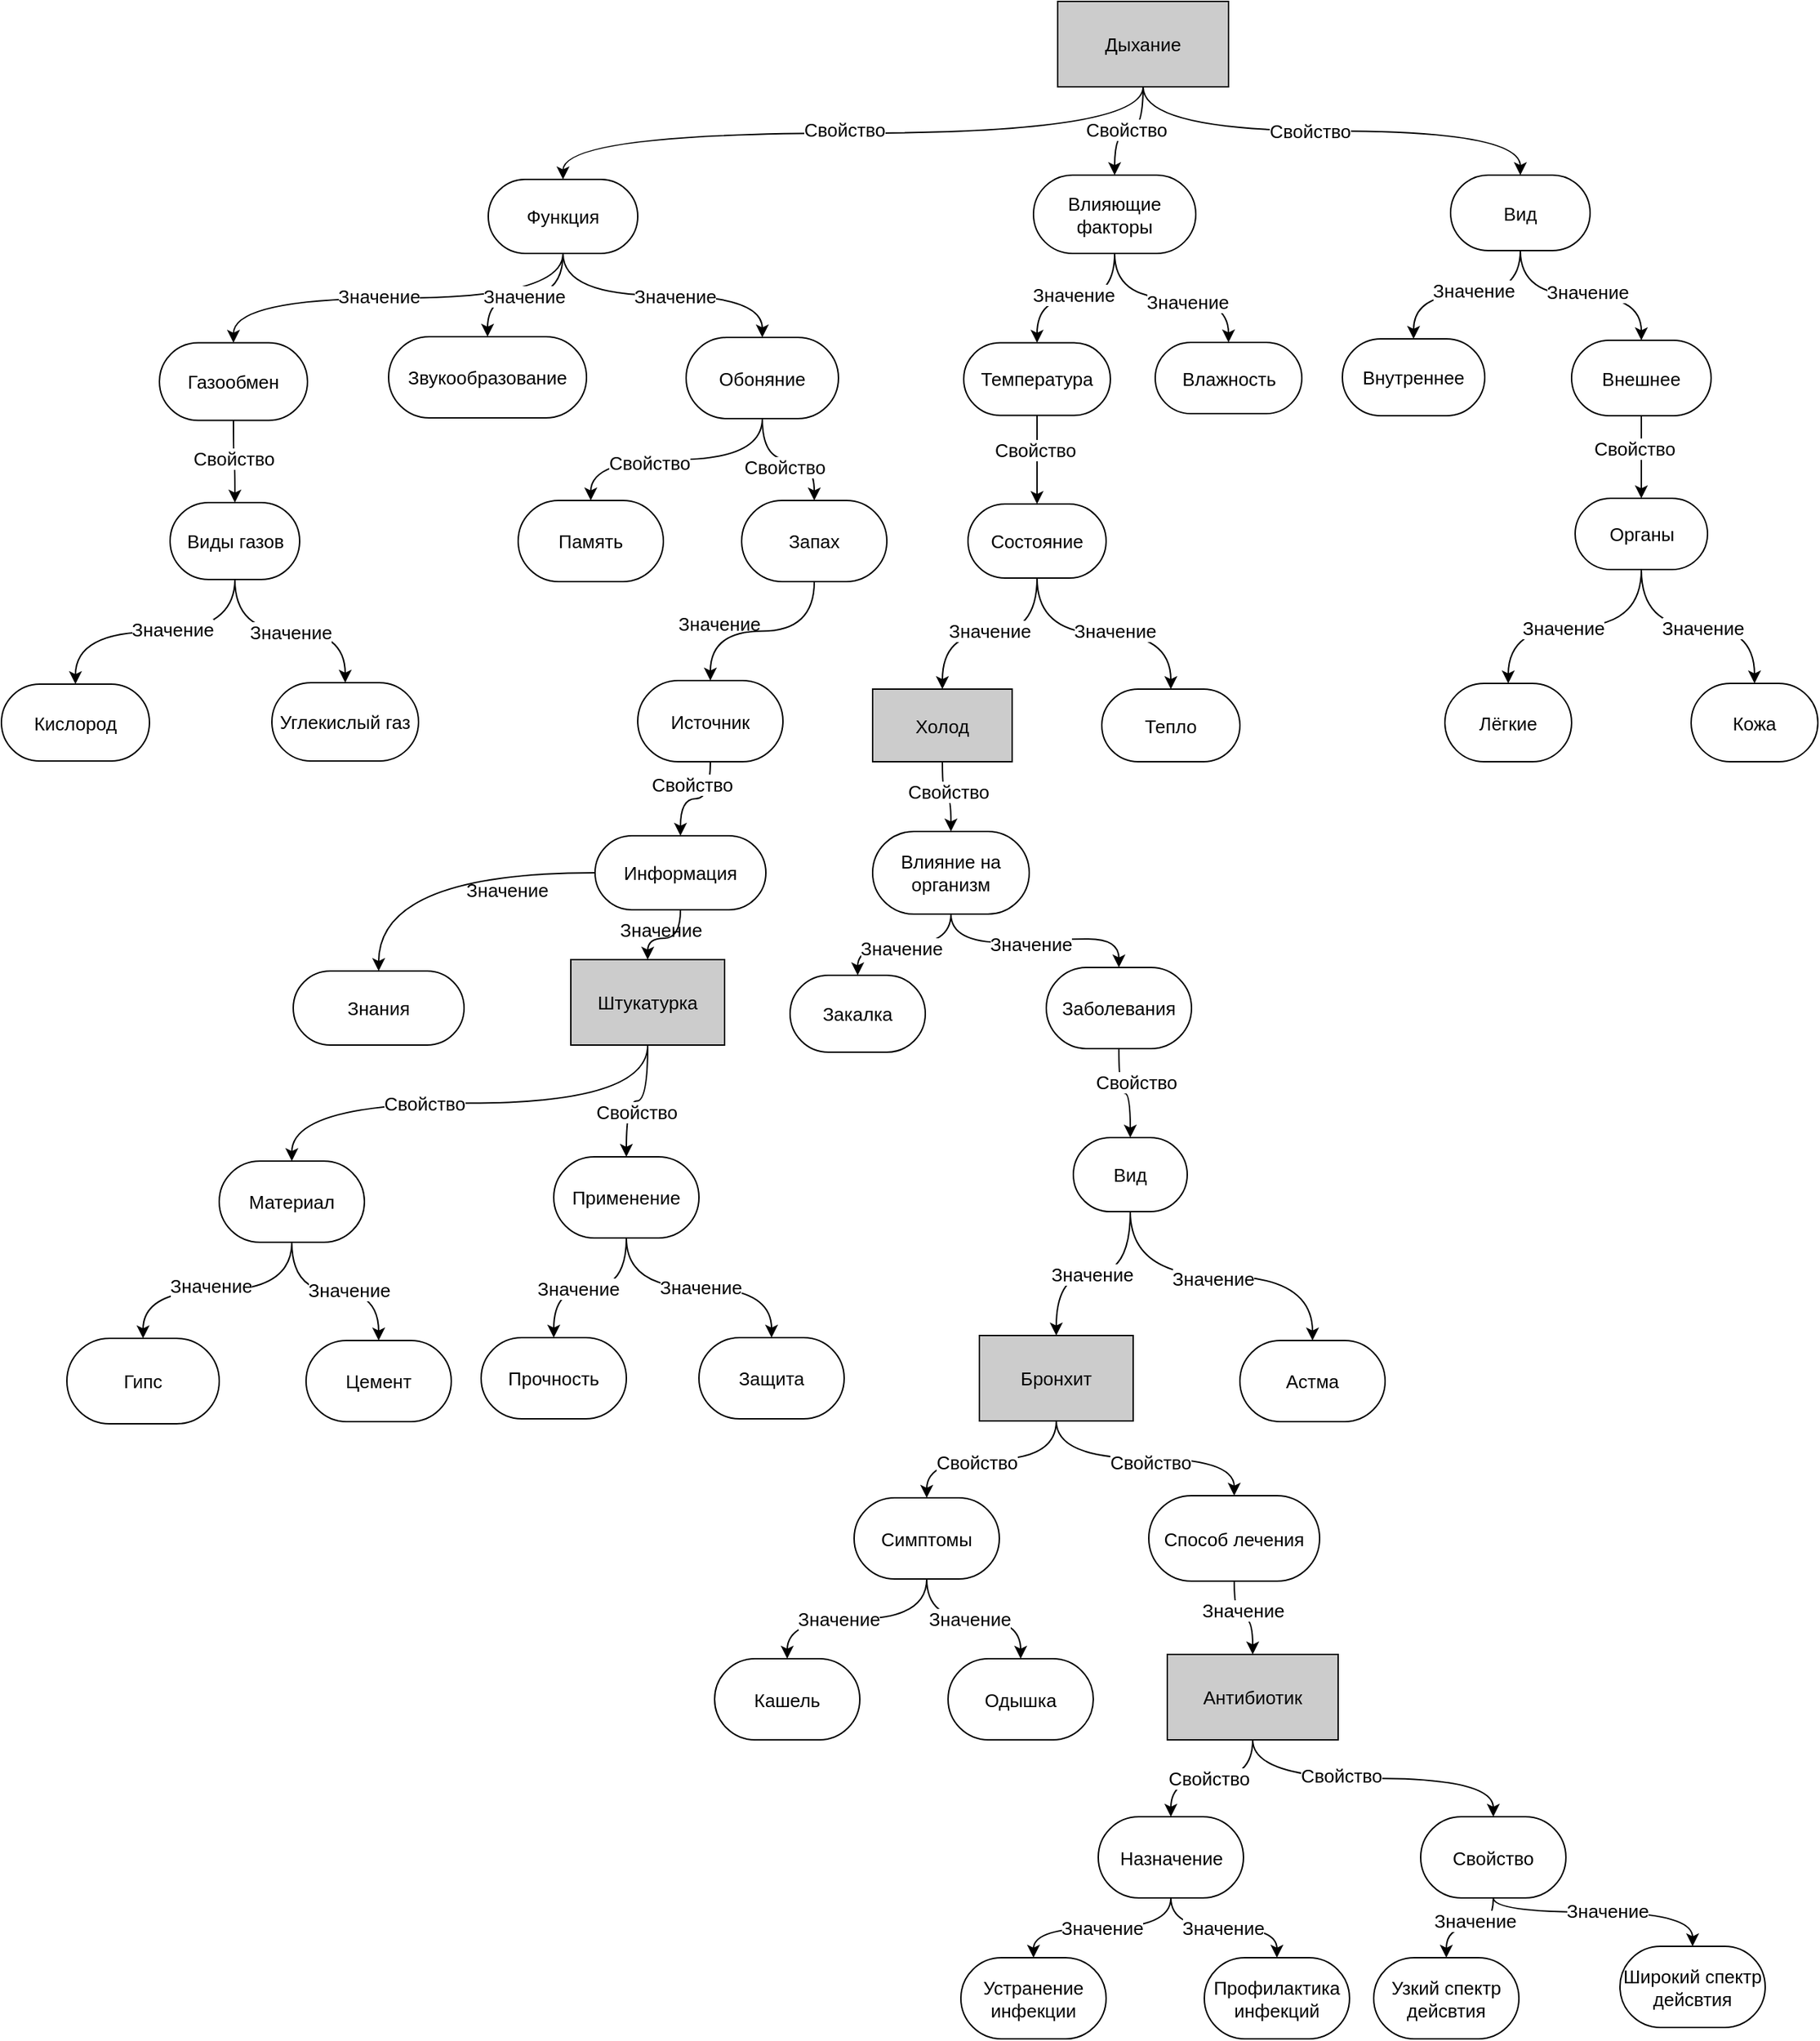 <mxfile version="24.7.8">
  <diagram name="Страница — 1" id="oAAyuNGxOBqcdMka4_eZ">
    <mxGraphModel dx="3623" dy="1568" grid="0" gridSize="10" guides="1" tooltips="1" connect="1" arrows="1" fold="1" page="0" pageScale="1" pageWidth="827" pageHeight="1169" math="0" shadow="0">
      <root>
        <mxCell id="0" />
        <mxCell id="1" parent="0" />
        <mxCell id="Rygrh4NRT0t2xOi2Wx0F-3" style="edgeStyle=orthogonalEdgeStyle;rounded=0;orthogonalLoop=1;jettySize=auto;html=1;exitX=0.5;exitY=1;exitDx=0;exitDy=0;entryX=0.5;entryY=0;entryDx=0;entryDy=0;curved=1;fontSize=13;" parent="1" source="Rygrh4NRT0t2xOi2Wx0F-1" target="Rygrh4NRT0t2xOi2Wx0F-2" edge="1">
          <mxGeometry relative="1" as="geometry" />
        </mxCell>
        <mxCell id="Rygrh4NRT0t2xOi2Wx0F-12" value="Свойство" style="edgeLabel;html=1;align=center;verticalAlign=middle;resizable=0;points=[];fontSize=13;" parent="Rygrh4NRT0t2xOi2Wx0F-3" vertex="1" connectable="0">
          <mxGeometry x="0.117" y="4" relative="1" as="geometry">
            <mxPoint x="21" y="-7" as="offset" />
          </mxGeometry>
        </mxCell>
        <mxCell id="Rygrh4NRT0t2xOi2Wx0F-13" style="edgeStyle=orthogonalEdgeStyle;rounded=0;orthogonalLoop=1;jettySize=auto;html=1;exitX=0.5;exitY=1;exitDx=0;exitDy=0;entryX=0.5;entryY=0;entryDx=0;entryDy=0;curved=1;fontSize=13;" parent="1" source="Rygrh4NRT0t2xOi2Wx0F-1" target="Rygrh4NRT0t2xOi2Wx0F-10" edge="1">
          <mxGeometry relative="1" as="geometry" />
        </mxCell>
        <mxCell id="Rygrh4NRT0t2xOi2Wx0F-20" value="Свойство" style="edgeLabel;html=1;align=center;verticalAlign=middle;resizable=0;points=[];fontSize=13;" parent="Rygrh4NRT0t2xOi2Wx0F-13" vertex="1" connectable="0">
          <mxGeometry x="-0.143" y="-2" relative="1" as="geometry">
            <mxPoint x="8" y="-2" as="offset" />
          </mxGeometry>
        </mxCell>
        <mxCell id="Rygrh4NRT0t2xOi2Wx0F-61" style="edgeStyle=orthogonalEdgeStyle;rounded=0;orthogonalLoop=1;jettySize=auto;html=1;exitX=0.5;exitY=1;exitDx=0;exitDy=0;entryX=0.5;entryY=0;entryDx=0;entryDy=0;curved=1;fontSize=13;" parent="1" source="Rygrh4NRT0t2xOi2Wx0F-1" target="Rygrh4NRT0t2xOi2Wx0F-60" edge="1">
          <mxGeometry relative="1" as="geometry" />
        </mxCell>
        <mxCell id="Rygrh4NRT0t2xOi2Wx0F-62" value="Свойство" style="edgeLabel;html=1;align=center;verticalAlign=middle;resizable=0;points=[];fontSize=13;" parent="Rygrh4NRT0t2xOi2Wx0F-61" vertex="1" connectable="0">
          <mxGeometry x="0.079" y="-1" relative="1" as="geometry">
            <mxPoint x="1" as="offset" />
          </mxGeometry>
        </mxCell>
        <mxCell id="Rygrh4NRT0t2xOi2Wx0F-1" value="Дыхание" style="rounded=0;whiteSpace=wrap;html=1;fillColor=#CCCCCC;fontSize=13;" parent="1" vertex="1">
          <mxGeometry x="297" y="100" width="120" height="60" as="geometry" />
        </mxCell>
        <mxCell id="Rygrh4NRT0t2xOi2Wx0F-14" style="edgeStyle=orthogonalEdgeStyle;rounded=0;orthogonalLoop=1;jettySize=auto;html=1;exitX=0.5;exitY=1;exitDx=0;exitDy=0;entryX=0.5;entryY=0;entryDx=0;entryDy=0;curved=1;fontSize=13;" parent="1" source="Rygrh4NRT0t2xOi2Wx0F-2" target="Rygrh4NRT0t2xOi2Wx0F-7" edge="1">
          <mxGeometry relative="1" as="geometry" />
        </mxCell>
        <mxCell id="Rygrh4NRT0t2xOi2Wx0F-17" value="Значение" style="edgeLabel;html=1;align=center;verticalAlign=middle;resizable=0;points=[];fontSize=13;" parent="Rygrh4NRT0t2xOi2Wx0F-14" vertex="1" connectable="0">
          <mxGeometry x="0.094" y="-2" relative="1" as="geometry">
            <mxPoint as="offset" />
          </mxGeometry>
        </mxCell>
        <mxCell id="Rygrh4NRT0t2xOi2Wx0F-15" style="edgeStyle=orthogonalEdgeStyle;rounded=0;orthogonalLoop=1;jettySize=auto;html=1;exitX=0.5;exitY=1;exitDx=0;exitDy=0;curved=1;fontSize=13;" parent="1" source="Rygrh4NRT0t2xOi2Wx0F-2" target="Rygrh4NRT0t2xOi2Wx0F-9" edge="1">
          <mxGeometry relative="1" as="geometry" />
        </mxCell>
        <mxCell id="Rygrh4NRT0t2xOi2Wx0F-18" value="Значение" style="edgeLabel;html=1;align=center;verticalAlign=middle;resizable=0;points=[];fontSize=13;" parent="Rygrh4NRT0t2xOi2Wx0F-15" vertex="1" connectable="0">
          <mxGeometry x="0.049" relative="1" as="geometry">
            <mxPoint x="1" as="offset" />
          </mxGeometry>
        </mxCell>
        <mxCell id="Rygrh4NRT0t2xOi2Wx0F-16" style="edgeStyle=orthogonalEdgeStyle;rounded=0;orthogonalLoop=1;jettySize=auto;html=1;exitX=0.5;exitY=1;exitDx=0;exitDy=0;entryX=0.5;entryY=0;entryDx=0;entryDy=0;curved=1;fontSize=13;" parent="1" source="Rygrh4NRT0t2xOi2Wx0F-2" target="Rygrh4NRT0t2xOi2Wx0F-8" edge="1">
          <mxGeometry relative="1" as="geometry" />
        </mxCell>
        <mxCell id="Rygrh4NRT0t2xOi2Wx0F-19" value="Значение" style="edgeLabel;html=1;align=center;verticalAlign=middle;resizable=0;points=[];fontSize=13;" parent="Rygrh4NRT0t2xOi2Wx0F-16" vertex="1" connectable="0">
          <mxGeometry x="0.083" y="-2" relative="1" as="geometry">
            <mxPoint y="-2" as="offset" />
          </mxGeometry>
        </mxCell>
        <mxCell id="Rygrh4NRT0t2xOi2Wx0F-2" value="Функция" style="rounded=1;whiteSpace=wrap;html=1;arcSize=50;fontSize=13;" parent="1" vertex="1">
          <mxGeometry x="-103" y="225" width="105" height="52" as="geometry" />
        </mxCell>
        <mxCell id="Rygrh4NRT0t2xOi2Wx0F-31" style="edgeStyle=orthogonalEdgeStyle;rounded=0;orthogonalLoop=1;jettySize=auto;html=1;exitX=0.5;exitY=1;exitDx=0;exitDy=0;entryX=0.5;entryY=0;entryDx=0;entryDy=0;curved=1;fontSize=13;" parent="1" source="Rygrh4NRT0t2xOi2Wx0F-5" target="Rygrh4NRT0t2xOi2Wx0F-30" edge="1">
          <mxGeometry relative="1" as="geometry" />
        </mxCell>
        <mxCell id="Rygrh4NRT0t2xOi2Wx0F-93" value="Значение" style="edgeLabel;html=1;align=center;verticalAlign=middle;resizable=0;points=[];fontSize=13;" parent="Rygrh4NRT0t2xOi2Wx0F-31" vertex="1" connectable="0">
          <mxGeometry x="0.051" y="-3" relative="1" as="geometry">
            <mxPoint x="-3" y="-9" as="offset" />
          </mxGeometry>
        </mxCell>
        <mxCell id="Rygrh4NRT0t2xOi2Wx0F-5" value="Способ лечения" style="rounded=1;whiteSpace=wrap;html=1;arcSize=50;fontSize=13;" parent="1" vertex="1">
          <mxGeometry x="361" y="1149.5" width="120" height="60" as="geometry" />
        </mxCell>
        <mxCell id="Rygrh4NRT0t2xOi2Wx0F-39" style="edgeStyle=orthogonalEdgeStyle;rounded=0;orthogonalLoop=1;jettySize=auto;html=1;exitX=0.5;exitY=1;exitDx=0;exitDy=0;entryX=0.5;entryY=0;entryDx=0;entryDy=0;curved=1;fontSize=13;" parent="1" source="Rygrh4NRT0t2xOi2Wx0F-6" target="Rygrh4NRT0t2xOi2Wx0F-37" edge="1">
          <mxGeometry relative="1" as="geometry" />
        </mxCell>
        <mxCell id="Rygrh4NRT0t2xOi2Wx0F-40" value="Значение" style="edgeLabel;html=1;align=center;verticalAlign=middle;resizable=0;points=[];fontSize=13;" parent="Rygrh4NRT0t2xOi2Wx0F-39" vertex="1" connectable="0">
          <mxGeometry x="-0.232" y="-4" relative="1" as="geometry">
            <mxPoint x="-10" y="2" as="offset" />
          </mxGeometry>
        </mxCell>
        <mxCell id="Rygrh4NRT0t2xOi2Wx0F-41" style="edgeStyle=orthogonalEdgeStyle;rounded=0;orthogonalLoop=1;jettySize=auto;html=1;exitX=0.5;exitY=1;exitDx=0;exitDy=0;entryX=0.5;entryY=0;entryDx=0;entryDy=0;curved=1;fontSize=13;" parent="1" source="Rygrh4NRT0t2xOi2Wx0F-6" target="Rygrh4NRT0t2xOi2Wx0F-38" edge="1">
          <mxGeometry relative="1" as="geometry" />
        </mxCell>
        <mxCell id="Rygrh4NRT0t2xOi2Wx0F-42" value="Значение" style="edgeLabel;html=1;align=center;verticalAlign=middle;resizable=0;points=[];fontSize=13;" parent="Rygrh4NRT0t2xOi2Wx0F-41" vertex="1" connectable="0">
          <mxGeometry x="0.003" relative="1" as="geometry">
            <mxPoint as="offset" />
          </mxGeometry>
        </mxCell>
        <mxCell id="Rygrh4NRT0t2xOi2Wx0F-6" value="Виды газов" style="rounded=1;whiteSpace=wrap;html=1;arcSize=50;fontSize=13;" parent="1" vertex="1">
          <mxGeometry x="-326.5" y="452" width="91" height="54" as="geometry" />
        </mxCell>
        <mxCell id="Rygrh4NRT0t2xOi2Wx0F-33" style="edgeStyle=orthogonalEdgeStyle;rounded=0;orthogonalLoop=1;jettySize=auto;html=1;entryX=0.5;entryY=0;entryDx=0;entryDy=0;curved=1;fontSize=13;" parent="1" source="Rygrh4NRT0t2xOi2Wx0F-7" target="Rygrh4NRT0t2xOi2Wx0F-6" edge="1">
          <mxGeometry relative="1" as="geometry" />
        </mxCell>
        <mxCell id="Rygrh4NRT0t2xOi2Wx0F-34" value="Свойство" style="edgeLabel;html=1;align=center;verticalAlign=middle;resizable=0;points=[];fontSize=13;" parent="Rygrh4NRT0t2xOi2Wx0F-33" vertex="1" connectable="0">
          <mxGeometry x="-0.379" y="-5" relative="1" as="geometry">
            <mxPoint x="5" y="8" as="offset" />
          </mxGeometry>
        </mxCell>
        <mxCell id="Rygrh4NRT0t2xOi2Wx0F-7" value="Газообмен" style="rounded=1;whiteSpace=wrap;html=1;arcSize=50;fontSize=13;" parent="1" vertex="1">
          <mxGeometry x="-334" y="339.75" width="104" height="54.5" as="geometry" />
        </mxCell>
        <mxCell id="CLdszDFUqtLkEQprgxzt-16" style="edgeStyle=orthogonalEdgeStyle;rounded=0;orthogonalLoop=1;jettySize=auto;html=1;curved=1;" edge="1" parent="1" source="Rygrh4NRT0t2xOi2Wx0F-8" target="CLdszDFUqtLkEQprgxzt-7">
          <mxGeometry relative="1" as="geometry" />
        </mxCell>
        <mxCell id="CLdszDFUqtLkEQprgxzt-24" value="&lt;font style=&quot;font-size: 13px;&quot;&gt;Свойство&lt;/font&gt;" style="edgeLabel;html=1;align=center;verticalAlign=middle;resizable=0;points=[];" vertex="1" connectable="0" parent="CLdszDFUqtLkEQprgxzt-16">
          <mxGeometry x="-0.076" y="-5" relative="1" as="geometry">
            <mxPoint as="offset" />
          </mxGeometry>
        </mxCell>
        <mxCell id="CLdszDFUqtLkEQprgxzt-26" style="edgeStyle=orthogonalEdgeStyle;rounded=0;orthogonalLoop=1;jettySize=auto;html=1;entryX=0.5;entryY=0;entryDx=0;entryDy=0;curved=1;exitX=0.5;exitY=1;exitDx=0;exitDy=0;" edge="1" parent="1" source="Rygrh4NRT0t2xOi2Wx0F-8" target="CLdszDFUqtLkEQprgxzt-25">
          <mxGeometry relative="1" as="geometry" />
        </mxCell>
        <mxCell id="CLdszDFUqtLkEQprgxzt-27" value="&lt;font style=&quot;font-size: 13px;&quot;&gt;Свойство&lt;/font&gt;" style="edgeLabel;html=1;align=center;verticalAlign=middle;resizable=0;points=[];" vertex="1" connectable="0" parent="CLdszDFUqtLkEQprgxzt-26">
          <mxGeometry x="0.135" relative="1" as="geometry">
            <mxPoint x="-8" y="2" as="offset" />
          </mxGeometry>
        </mxCell>
        <mxCell id="Rygrh4NRT0t2xOi2Wx0F-8" value="Обоняние" style="rounded=1;whiteSpace=wrap;html=1;arcSize=50;fontSize=13;" parent="1" vertex="1">
          <mxGeometry x="36" y="336" width="107" height="57" as="geometry" />
        </mxCell>
        <mxCell id="Rygrh4NRT0t2xOi2Wx0F-9" value="Звукообразование" style="rounded=1;whiteSpace=wrap;html=1;arcSize=50;fontSize=13;" parent="1" vertex="1">
          <mxGeometry x="-173" y="335.5" width="139" height="57" as="geometry" />
        </mxCell>
        <mxCell id="Rygrh4NRT0t2xOi2Wx0F-49" value="" style="edgeStyle=orthogonalEdgeStyle;rounded=0;orthogonalLoop=1;jettySize=auto;html=1;curved=1;fontSize=13;" parent="1" source="Rygrh4NRT0t2xOi2Wx0F-10" target="Rygrh4NRT0t2xOi2Wx0F-48" edge="1">
          <mxGeometry relative="1" as="geometry" />
        </mxCell>
        <mxCell id="Rygrh4NRT0t2xOi2Wx0F-54" value="Значение" style="edgeLabel;html=1;align=center;verticalAlign=middle;resizable=0;points=[];fontSize=13;" parent="Rygrh4NRT0t2xOi2Wx0F-49" vertex="1" connectable="0">
          <mxGeometry x="0.061" y="3" relative="1" as="geometry">
            <mxPoint as="offset" />
          </mxGeometry>
        </mxCell>
        <mxCell id="Rygrh4NRT0t2xOi2Wx0F-52" style="edgeStyle=orthogonalEdgeStyle;rounded=0;orthogonalLoop=1;jettySize=auto;html=1;exitX=0.5;exitY=1;exitDx=0;exitDy=0;entryX=0.5;entryY=0;entryDx=0;entryDy=0;curved=1;fontSize=13;" parent="1" source="Rygrh4NRT0t2xOi2Wx0F-10" target="Rygrh4NRT0t2xOi2Wx0F-51" edge="1">
          <mxGeometry relative="1" as="geometry" />
        </mxCell>
        <mxCell id="Rygrh4NRT0t2xOi2Wx0F-55" value="Значение" style="edgeLabel;html=1;align=center;verticalAlign=middle;resizable=0;points=[];fontSize=13;" parent="Rygrh4NRT0t2xOi2Wx0F-52" vertex="1" connectable="0">
          <mxGeometry x="0.005" y="-2" relative="1" as="geometry">
            <mxPoint x="5" y="-1" as="offset" />
          </mxGeometry>
        </mxCell>
        <mxCell id="Rygrh4NRT0t2xOi2Wx0F-10" value="Вид" style="rounded=1;whiteSpace=wrap;html=1;arcSize=50;fontSize=13;" parent="1" vertex="1">
          <mxGeometry x="573" y="222" width="98" height="53" as="geometry" />
        </mxCell>
        <mxCell id="Rygrh4NRT0t2xOi2Wx0F-22" style="edgeStyle=orthogonalEdgeStyle;rounded=0;orthogonalLoop=1;jettySize=auto;html=1;exitX=0.5;exitY=1;exitDx=0;exitDy=0;entryX=0.5;entryY=0;entryDx=0;entryDy=0;curved=1;fontSize=13;" parent="1" source="Rygrh4NRT0t2xOi2Wx0F-21" target="Rygrh4NRT0t2xOi2Wx0F-5" edge="1">
          <mxGeometry relative="1" as="geometry" />
        </mxCell>
        <mxCell id="Rygrh4NRT0t2xOi2Wx0F-24" value="Свойство" style="edgeLabel;html=1;align=center;verticalAlign=middle;resizable=0;points=[];fontSize=13;" parent="Rygrh4NRT0t2xOi2Wx0F-22" vertex="1" connectable="0">
          <mxGeometry x="0.033" y="-2" relative="1" as="geometry">
            <mxPoint as="offset" />
          </mxGeometry>
        </mxCell>
        <mxCell id="Rygrh4NRT0t2xOi2Wx0F-116" style="edgeStyle=orthogonalEdgeStyle;rounded=0;orthogonalLoop=1;jettySize=auto;html=1;exitX=0.5;exitY=1;exitDx=0;exitDy=0;entryX=0.5;entryY=0;entryDx=0;entryDy=0;curved=1;fontSize=13;" parent="1" source="Rygrh4NRT0t2xOi2Wx0F-21" target="Rygrh4NRT0t2xOi2Wx0F-115" edge="1">
          <mxGeometry relative="1" as="geometry" />
        </mxCell>
        <mxCell id="Rygrh4NRT0t2xOi2Wx0F-117" value="Свойство" style="edgeLabel;html=1;align=center;verticalAlign=middle;resizable=0;points=[];fontSize=13;" parent="Rygrh4NRT0t2xOi2Wx0F-116" vertex="1" connectable="0">
          <mxGeometry x="0.148" y="2" relative="1" as="geometry">
            <mxPoint as="offset" />
          </mxGeometry>
        </mxCell>
        <mxCell id="Rygrh4NRT0t2xOi2Wx0F-21" value="Бронхит" style="rounded=0;whiteSpace=wrap;html=1;fillColor=#CCCCCC;fontSize=13;" parent="1" vertex="1">
          <mxGeometry x="242" y="1037" width="108" height="60" as="geometry" />
        </mxCell>
        <mxCell id="Rygrh4NRT0t2xOi2Wx0F-112" style="edgeStyle=orthogonalEdgeStyle;rounded=0;orthogonalLoop=1;jettySize=auto;html=1;exitX=0.5;exitY=1;exitDx=0;exitDy=0;curved=1;fontSize=13;" parent="1" source="Rygrh4NRT0t2xOi2Wx0F-30" target="Rygrh4NRT0t2xOi2Wx0F-110" edge="1">
          <mxGeometry relative="1" as="geometry" />
        </mxCell>
        <mxCell id="Rygrh4NRT0t2xOi2Wx0F-113" value="Свойство" style="edgeLabel;html=1;align=center;verticalAlign=middle;resizable=0;points=[];fontSize=13;" parent="Rygrh4NRT0t2xOi2Wx0F-112" vertex="1" connectable="0">
          <mxGeometry x="-0.17" relative="1" as="geometry">
            <mxPoint x="-12" as="offset" />
          </mxGeometry>
        </mxCell>
        <mxCell id="CLdszDFUqtLkEQprgxzt-41" style="edgeStyle=orthogonalEdgeStyle;rounded=0;orthogonalLoop=1;jettySize=auto;html=1;entryX=0.5;entryY=0;entryDx=0;entryDy=0;curved=1;exitX=0.5;exitY=1;exitDx=0;exitDy=0;" edge="1" parent="1" source="Rygrh4NRT0t2xOi2Wx0F-30" target="CLdszDFUqtLkEQprgxzt-1">
          <mxGeometry relative="1" as="geometry" />
        </mxCell>
        <mxCell id="CLdszDFUqtLkEQprgxzt-42" value="&lt;font style=&quot;font-size: 13px;&quot;&gt;Свойство&lt;/font&gt;" style="edgeLabel;html=1;align=center;verticalAlign=middle;resizable=0;points=[];" vertex="1" connectable="0" parent="CLdszDFUqtLkEQprgxzt-41">
          <mxGeometry x="-0.377" y="4" relative="1" as="geometry">
            <mxPoint x="19" y="2" as="offset" />
          </mxGeometry>
        </mxCell>
        <mxCell id="Rygrh4NRT0t2xOi2Wx0F-30" value="Антибиотик" style="rounded=0;whiteSpace=wrap;html=1;fillColor=#CCCCCC;fontSize=13;" parent="1" vertex="1">
          <mxGeometry x="374" y="1261" width="120" height="60" as="geometry" />
        </mxCell>
        <mxCell id="Rygrh4NRT0t2xOi2Wx0F-37" value="Кислород" style="rounded=1;whiteSpace=wrap;html=1;arcSize=50;fontSize=13;" parent="1" vertex="1">
          <mxGeometry x="-445" y="579.5" width="104" height="54" as="geometry" />
        </mxCell>
        <mxCell id="Rygrh4NRT0t2xOi2Wx0F-38" value="Углекислый газ" style="rounded=1;whiteSpace=wrap;html=1;arcSize=50;fontSize=13;" parent="1" vertex="1">
          <mxGeometry x="-255" y="578.5" width="103" height="55" as="geometry" />
        </mxCell>
        <mxCell id="Rygrh4NRT0t2xOi2Wx0F-56" style="edgeStyle=orthogonalEdgeStyle;rounded=0;orthogonalLoop=1;jettySize=auto;html=1;exitX=0.5;exitY=1;exitDx=0;exitDy=0;entryX=0.5;entryY=0;entryDx=0;entryDy=0;curved=1;fontSize=13;" parent="1" source="Rygrh4NRT0t2xOi2Wx0F-48" target="Rygrh4NRT0t2xOi2Wx0F-53" edge="1">
          <mxGeometry relative="1" as="geometry" />
        </mxCell>
        <mxCell id="Rygrh4NRT0t2xOi2Wx0F-57" value="Свойство" style="edgeLabel;html=1;align=center;verticalAlign=middle;resizable=0;points=[];fontSize=13;" parent="Rygrh4NRT0t2xOi2Wx0F-56" vertex="1" connectable="0">
          <mxGeometry x="-0.13" y="2" relative="1" as="geometry">
            <mxPoint x="-7" y="-2" as="offset" />
          </mxGeometry>
        </mxCell>
        <mxCell id="Rygrh4NRT0t2xOi2Wx0F-48" value="Внешнее" style="rounded=1;whiteSpace=wrap;html=1;arcSize=50;fontSize=13;" parent="1" vertex="1">
          <mxGeometry x="658" y="338" width="98" height="53" as="geometry" />
        </mxCell>
        <mxCell id="Rygrh4NRT0t2xOi2Wx0F-51" value="Внутреннее" style="rounded=1;whiteSpace=wrap;html=1;arcSize=50;fontSize=13;" parent="1" vertex="1">
          <mxGeometry x="497" y="337" width="100" height="54" as="geometry" />
        </mxCell>
        <mxCell id="Rygrh4NRT0t2xOi2Wx0F-59" style="edgeStyle=orthogonalEdgeStyle;rounded=0;orthogonalLoop=1;jettySize=auto;html=1;exitX=0.5;exitY=1;exitDx=0;exitDy=0;entryX=0.5;entryY=0;entryDx=0;entryDy=0;curved=1;fontSize=13;" parent="1" source="Rygrh4NRT0t2xOi2Wx0F-53" target="Rygrh4NRT0t2xOi2Wx0F-58" edge="1">
          <mxGeometry relative="1" as="geometry" />
        </mxCell>
        <mxCell id="Rygrh4NRT0t2xOi2Wx0F-87" value="Значение" style="edgeLabel;html=1;align=center;verticalAlign=middle;resizable=0;points=[];fontSize=13;" parent="Rygrh4NRT0t2xOi2Wx0F-59" vertex="1" connectable="0">
          <mxGeometry x="0.104" y="1" relative="1" as="geometry">
            <mxPoint x="1" as="offset" />
          </mxGeometry>
        </mxCell>
        <mxCell id="Rygrh4NRT0t2xOi2Wx0F-86" style="edgeStyle=orthogonalEdgeStyle;rounded=0;orthogonalLoop=1;jettySize=auto;html=1;exitX=0.5;exitY=1;exitDx=0;exitDy=0;entryX=0.5;entryY=0;entryDx=0;entryDy=0;curved=1;fontSize=13;" parent="1" source="Rygrh4NRT0t2xOi2Wx0F-53" target="Rygrh4NRT0t2xOi2Wx0F-85" edge="1">
          <mxGeometry relative="1" as="geometry" />
        </mxCell>
        <mxCell id="Rygrh4NRT0t2xOi2Wx0F-88" value="Значение" style="edgeLabel;html=1;align=center;verticalAlign=middle;resizable=0;points=[];fontSize=13;" parent="Rygrh4NRT0t2xOi2Wx0F-86" vertex="1" connectable="0">
          <mxGeometry x="-0.054" y="-2" relative="1" as="geometry">
            <mxPoint x="7" y="-1" as="offset" />
          </mxGeometry>
        </mxCell>
        <mxCell id="Rygrh4NRT0t2xOi2Wx0F-53" value="Органы" style="rounded=1;whiteSpace=wrap;html=1;arcSize=50;fontSize=13;" parent="1" vertex="1">
          <mxGeometry x="660.5" y="449" width="93" height="50" as="geometry" />
        </mxCell>
        <mxCell id="Rygrh4NRT0t2xOi2Wx0F-58" value="Лёгкие" style="rounded=1;whiteSpace=wrap;html=1;arcSize=50;fontSize=13;" parent="1" vertex="1">
          <mxGeometry x="569" y="579" width="89" height="55" as="geometry" />
        </mxCell>
        <mxCell id="Rygrh4NRT0t2xOi2Wx0F-66" style="edgeStyle=orthogonalEdgeStyle;rounded=0;orthogonalLoop=1;jettySize=auto;html=1;exitX=0.5;exitY=1;exitDx=0;exitDy=0;entryX=0.5;entryY=0;entryDx=0;entryDy=0;curved=1;fontSize=13;" parent="1" source="Rygrh4NRT0t2xOi2Wx0F-60" target="Rygrh4NRT0t2xOi2Wx0F-63" edge="1">
          <mxGeometry relative="1" as="geometry" />
        </mxCell>
        <mxCell id="Rygrh4NRT0t2xOi2Wx0F-67" value="Значение" style="edgeLabel;html=1;align=center;verticalAlign=middle;resizable=0;points=[];fontSize=13;" parent="Rygrh4NRT0t2xOi2Wx0F-66" vertex="1" connectable="0">
          <mxGeometry x="-0.228" y="-3" relative="1" as="geometry">
            <mxPoint x="-15" as="offset" />
          </mxGeometry>
        </mxCell>
        <mxCell id="Rygrh4NRT0t2xOi2Wx0F-68" style="edgeStyle=orthogonalEdgeStyle;rounded=0;orthogonalLoop=1;jettySize=auto;html=1;exitX=0.5;exitY=1;exitDx=0;exitDy=0;entryX=0.5;entryY=0;entryDx=0;entryDy=0;curved=1;fontSize=13;" parent="1" source="Rygrh4NRT0t2xOi2Wx0F-60" target="Rygrh4NRT0t2xOi2Wx0F-65" edge="1">
          <mxGeometry relative="1" as="geometry" />
        </mxCell>
        <mxCell id="Rygrh4NRT0t2xOi2Wx0F-69" value="Значение" style="edgeLabel;html=1;align=center;verticalAlign=middle;resizable=0;points=[];fontSize=13;" parent="Rygrh4NRT0t2xOi2Wx0F-68" vertex="1" connectable="0">
          <mxGeometry x="0.248" y="-1" relative="1" as="geometry">
            <mxPoint x="-7" y="1" as="offset" />
          </mxGeometry>
        </mxCell>
        <mxCell id="Rygrh4NRT0t2xOi2Wx0F-60" value="Влияющие факторы" style="rounded=1;whiteSpace=wrap;html=1;arcSize=50;fontSize=13;" parent="1" vertex="1">
          <mxGeometry x="280" y="222" width="114" height="55" as="geometry" />
        </mxCell>
        <mxCell id="Rygrh4NRT0t2xOi2Wx0F-73" style="edgeStyle=orthogonalEdgeStyle;rounded=0;orthogonalLoop=1;jettySize=auto;html=1;exitX=0.5;exitY=1;exitDx=0;exitDy=0;entryX=0.5;entryY=0;entryDx=0;entryDy=0;curved=1;fontSize=13;" parent="1" source="Rygrh4NRT0t2xOi2Wx0F-63" target="Rygrh4NRT0t2xOi2Wx0F-64" edge="1">
          <mxGeometry relative="1" as="geometry" />
        </mxCell>
        <mxCell id="Rygrh4NRT0t2xOi2Wx0F-74" value="Свойство" style="edgeLabel;html=1;align=center;verticalAlign=middle;resizable=0;points=[];fontSize=13;" parent="Rygrh4NRT0t2xOi2Wx0F-73" vertex="1" connectable="0">
          <mxGeometry x="-0.22" y="-2" relative="1" as="geometry">
            <mxPoint y="-1" as="offset" />
          </mxGeometry>
        </mxCell>
        <mxCell id="Rygrh4NRT0t2xOi2Wx0F-63" value="Температура" style="rounded=1;whiteSpace=wrap;html=1;arcSize=50;fontSize=13;" parent="1" vertex="1">
          <mxGeometry x="231" y="339.75" width="103" height="51" as="geometry" />
        </mxCell>
        <mxCell id="Rygrh4NRT0t2xOi2Wx0F-80" style="edgeStyle=orthogonalEdgeStyle;rounded=0;orthogonalLoop=1;jettySize=auto;html=1;exitX=0.5;exitY=1;exitDx=0;exitDy=0;entryX=0.5;entryY=0;entryDx=0;entryDy=0;curved=1;fontSize=13;" parent="1" source="Rygrh4NRT0t2xOi2Wx0F-64" target="Rygrh4NRT0t2xOi2Wx0F-79" edge="1">
          <mxGeometry relative="1" as="geometry" />
        </mxCell>
        <mxCell id="Rygrh4NRT0t2xOi2Wx0F-81" value="Значение" style="edgeLabel;html=1;align=center;verticalAlign=middle;resizable=0;points=[];fontSize=13;" parent="Rygrh4NRT0t2xOi2Wx0F-80" vertex="1" connectable="0">
          <mxGeometry x="0.012" y="-2" relative="1" as="geometry">
            <mxPoint as="offset" />
          </mxGeometry>
        </mxCell>
        <mxCell id="Rygrh4NRT0t2xOi2Wx0F-84" style="edgeStyle=orthogonalEdgeStyle;rounded=0;orthogonalLoop=1;jettySize=auto;html=1;exitX=0.5;exitY=1;exitDx=0;exitDy=0;entryX=0.5;entryY=0;entryDx=0;entryDy=0;curved=1;fontSize=13;" parent="1" source="Rygrh4NRT0t2xOi2Wx0F-64" target="Rygrh4NRT0t2xOi2Wx0F-83" edge="1">
          <mxGeometry relative="1" as="geometry" />
        </mxCell>
        <mxCell id="Rygrh4NRT0t2xOi2Wx0F-89" value="Значение" style="edgeLabel;html=1;align=center;verticalAlign=middle;resizable=0;points=[];fontSize=13;" parent="Rygrh4NRT0t2xOi2Wx0F-84" vertex="1" connectable="0">
          <mxGeometry x="0.082" y="3" relative="1" as="geometry">
            <mxPoint y="1" as="offset" />
          </mxGeometry>
        </mxCell>
        <mxCell id="Rygrh4NRT0t2xOi2Wx0F-64" value="Состояние" style="rounded=1;whiteSpace=wrap;html=1;arcSize=50;fontSize=13;" parent="1" vertex="1">
          <mxGeometry x="234" y="453" width="97" height="52" as="geometry" />
        </mxCell>
        <mxCell id="Rygrh4NRT0t2xOi2Wx0F-65" value="Влажность" style="rounded=1;whiteSpace=wrap;html=1;arcSize=50;fontSize=13;" parent="1" vertex="1">
          <mxGeometry x="365.5" y="339.5" width="103" height="50" as="geometry" />
        </mxCell>
        <mxCell id="Rygrh4NRT0t2xOi2Wx0F-91" style="edgeStyle=orthogonalEdgeStyle;rounded=0;orthogonalLoop=1;jettySize=auto;html=1;exitX=0.5;exitY=1;exitDx=0;exitDy=0;entryX=0.5;entryY=0;entryDx=0;entryDy=0;curved=1;fontSize=13;" parent="1" source="Rygrh4NRT0t2xOi2Wx0F-79" target="Rygrh4NRT0t2xOi2Wx0F-90" edge="1">
          <mxGeometry relative="1" as="geometry" />
        </mxCell>
        <mxCell id="Rygrh4NRT0t2xOi2Wx0F-92" value="Свойство" style="edgeLabel;html=1;align=center;verticalAlign=middle;resizable=0;points=[];fontSize=13;" parent="Rygrh4NRT0t2xOi2Wx0F-91" vertex="1" connectable="0">
          <mxGeometry x="-0.049" y="2" relative="1" as="geometry">
            <mxPoint x="2" y="-2" as="offset" />
          </mxGeometry>
        </mxCell>
        <mxCell id="Rygrh4NRT0t2xOi2Wx0F-79" value="Холод" style="rounded=0;whiteSpace=wrap;html=1;fillColor=#CCCCCC;fontSize=13;" parent="1" vertex="1">
          <mxGeometry x="167" y="583" width="98" height="51" as="geometry" />
        </mxCell>
        <mxCell id="Rygrh4NRT0t2xOi2Wx0F-83" value="Тепло" style="rounded=1;whiteSpace=wrap;html=1;arcSize=50;fontSize=13;" parent="1" vertex="1">
          <mxGeometry x="328" y="583" width="97" height="51" as="geometry" />
        </mxCell>
        <mxCell id="Rygrh4NRT0t2xOi2Wx0F-85" value="Кожа" style="rounded=1;whiteSpace=wrap;html=1;arcSize=50;fontSize=13;" parent="1" vertex="1">
          <mxGeometry x="742" y="579" width="89" height="55" as="geometry" />
        </mxCell>
        <mxCell id="Rygrh4NRT0t2xOi2Wx0F-96" style="edgeStyle=orthogonalEdgeStyle;rounded=0;orthogonalLoop=1;jettySize=auto;html=1;exitX=0.5;exitY=1;exitDx=0;exitDy=0;entryX=0.5;entryY=0;entryDx=0;entryDy=0;curved=1;fontSize=13;" parent="1" source="Rygrh4NRT0t2xOi2Wx0F-90" target="Rygrh4NRT0t2xOi2Wx0F-95" edge="1">
          <mxGeometry relative="1" as="geometry" />
        </mxCell>
        <mxCell id="Rygrh4NRT0t2xOi2Wx0F-97" value="Значение" style="edgeLabel;html=1;align=center;verticalAlign=middle;resizable=0;points=[];fontSize=13;" parent="Rygrh4NRT0t2xOi2Wx0F-96" vertex="1" connectable="0">
          <mxGeometry x="-0.038" y="-1" relative="1" as="geometry">
            <mxPoint x="-1" as="offset" />
          </mxGeometry>
        </mxCell>
        <mxCell id="Rygrh4NRT0t2xOi2Wx0F-99" style="edgeStyle=orthogonalEdgeStyle;rounded=0;orthogonalLoop=1;jettySize=auto;html=1;exitX=0.5;exitY=1;exitDx=0;exitDy=0;entryX=0.5;entryY=0;entryDx=0;entryDy=0;curved=1;fontSize=13;" parent="1" source="Rygrh4NRT0t2xOi2Wx0F-90" target="Rygrh4NRT0t2xOi2Wx0F-98" edge="1">
          <mxGeometry relative="1" as="geometry" />
        </mxCell>
        <mxCell id="Rygrh4NRT0t2xOi2Wx0F-100" value="Значение" style="edgeLabel;html=1;align=center;verticalAlign=middle;resizable=0;points=[];fontSize=13;" parent="Rygrh4NRT0t2xOi2Wx0F-99" vertex="1" connectable="0">
          <mxGeometry x="-0.109" y="5" relative="1" as="geometry">
            <mxPoint x="-8" y="-3" as="offset" />
          </mxGeometry>
        </mxCell>
        <mxCell id="Rygrh4NRT0t2xOi2Wx0F-90" value="Влияние на организм" style="rounded=1;whiteSpace=wrap;html=1;arcSize=50;fontSize=13;" parent="1" vertex="1">
          <mxGeometry x="167" y="683" width="110" height="58" as="geometry" />
        </mxCell>
        <mxCell id="Rygrh4NRT0t2xOi2Wx0F-103" style="edgeStyle=orthogonalEdgeStyle;rounded=0;orthogonalLoop=1;jettySize=auto;html=1;exitX=0.5;exitY=1;exitDx=0;exitDy=0;entryX=0.5;entryY=0;entryDx=0;entryDy=0;curved=1;fontSize=13;" parent="1" source="Rygrh4NRT0t2xOi2Wx0F-95" target="Rygrh4NRT0t2xOi2Wx0F-102" edge="1">
          <mxGeometry relative="1" as="geometry" />
        </mxCell>
        <mxCell id="Rygrh4NRT0t2xOi2Wx0F-104" value="Свойство" style="edgeLabel;html=1;align=center;verticalAlign=middle;resizable=0;points=[];fontSize=13;" parent="Rygrh4NRT0t2xOi2Wx0F-103" vertex="1" connectable="0">
          <mxGeometry x="-0.295" y="-2" relative="1" as="geometry">
            <mxPoint x="14" y="-2" as="offset" />
          </mxGeometry>
        </mxCell>
        <mxCell id="Rygrh4NRT0t2xOi2Wx0F-95" value="Заболевания" style="rounded=1;whiteSpace=wrap;html=1;arcSize=50;fontSize=13;" parent="1" vertex="1">
          <mxGeometry x="289" y="778.5" width="102" height="57" as="geometry" />
        </mxCell>
        <mxCell id="Rygrh4NRT0t2xOi2Wx0F-98" value="Закалка" style="rounded=1;whiteSpace=wrap;html=1;arcSize=50;fontSize=13;" parent="1" vertex="1">
          <mxGeometry x="109" y="784" width="95" height="54" as="geometry" />
        </mxCell>
        <mxCell id="Rygrh4NRT0t2xOi2Wx0F-105" style="edgeStyle=orthogonalEdgeStyle;rounded=0;orthogonalLoop=1;jettySize=auto;html=1;exitX=0.5;exitY=1;exitDx=0;exitDy=0;entryX=0.5;entryY=0;entryDx=0;entryDy=0;curved=1;fontSize=13;" parent="1" source="Rygrh4NRT0t2xOi2Wx0F-102" target="Rygrh4NRT0t2xOi2Wx0F-21" edge="1">
          <mxGeometry relative="1" as="geometry" />
        </mxCell>
        <mxCell id="Rygrh4NRT0t2xOi2Wx0F-106" value="Значение" style="edgeLabel;html=1;align=center;verticalAlign=middle;resizable=0;points=[];fontSize=13;" parent="Rygrh4NRT0t2xOi2Wx0F-105" vertex="1" connectable="0">
          <mxGeometry x="0.023" relative="1" as="geometry">
            <mxPoint as="offset" />
          </mxGeometry>
        </mxCell>
        <mxCell id="Rygrh4NRT0t2xOi2Wx0F-108" style="edgeStyle=orthogonalEdgeStyle;rounded=0;orthogonalLoop=1;jettySize=auto;html=1;exitX=0.5;exitY=1;exitDx=0;exitDy=0;entryX=0.5;entryY=0;entryDx=0;entryDy=0;curved=1;fontSize=13;" parent="1" source="Rygrh4NRT0t2xOi2Wx0F-102" target="Rygrh4NRT0t2xOi2Wx0F-107" edge="1">
          <mxGeometry relative="1" as="geometry" />
        </mxCell>
        <mxCell id="Rygrh4NRT0t2xOi2Wx0F-109" value="Значение" style="edgeLabel;html=1;align=center;verticalAlign=middle;resizable=0;points=[];fontSize=13;" parent="Rygrh4NRT0t2xOi2Wx0F-108" vertex="1" connectable="0">
          <mxGeometry x="-0.062" y="-1" relative="1" as="geometry">
            <mxPoint as="offset" />
          </mxGeometry>
        </mxCell>
        <mxCell id="Rygrh4NRT0t2xOi2Wx0F-102" value="Вид" style="rounded=1;whiteSpace=wrap;html=1;arcSize=50;fontSize=13;" parent="1" vertex="1">
          <mxGeometry x="308" y="898" width="80" height="52" as="geometry" />
        </mxCell>
        <mxCell id="Rygrh4NRT0t2xOi2Wx0F-107" value="Астма" style="rounded=1;whiteSpace=wrap;html=1;arcSize=50;fontSize=13;" parent="1" vertex="1">
          <mxGeometry x="425" y="1040.5" width="102" height="57" as="geometry" />
        </mxCell>
        <mxCell id="Rygrh4NRT0t2xOi2Wx0F-125" style="edgeStyle=orthogonalEdgeStyle;rounded=0;orthogonalLoop=1;jettySize=auto;html=1;exitX=0.5;exitY=1;exitDx=0;exitDy=0;entryX=0.5;entryY=0;entryDx=0;entryDy=0;curved=1;fontSize=13;" parent="1" source="Rygrh4NRT0t2xOi2Wx0F-110" target="Rygrh4NRT0t2xOi2Wx0F-111" edge="1">
          <mxGeometry relative="1" as="geometry" />
        </mxCell>
        <mxCell id="Rygrh4NRT0t2xOi2Wx0F-126" value="Значение" style="edgeLabel;html=1;align=center;verticalAlign=middle;resizable=0;points=[];fontSize=13;" parent="Rygrh4NRT0t2xOi2Wx0F-125" vertex="1" connectable="0">
          <mxGeometry x="-0.248" relative="1" as="geometry">
            <mxPoint x="-18" as="offset" />
          </mxGeometry>
        </mxCell>
        <mxCell id="CLdszDFUqtLkEQprgxzt-21" style="edgeStyle=orthogonalEdgeStyle;rounded=0;orthogonalLoop=1;jettySize=auto;html=1;entryX=0.5;entryY=0;entryDx=0;entryDy=0;curved=1;" edge="1" parent="1" source="Rygrh4NRT0t2xOi2Wx0F-110" target="CLdszDFUqtLkEQprgxzt-18">
          <mxGeometry relative="1" as="geometry" />
        </mxCell>
        <mxCell id="Rygrh4NRT0t2xOi2Wx0F-110" value="Назначение" style="rounded=1;whiteSpace=wrap;html=1;arcSize=50;fontSize=13;" parent="1" vertex="1">
          <mxGeometry x="325.5" y="1375" width="102" height="57" as="geometry" />
        </mxCell>
        <mxCell id="Rygrh4NRT0t2xOi2Wx0F-111" value="Устранение инфекции" style="rounded=1;whiteSpace=wrap;html=1;arcSize=50;fontSize=13;" parent="1" vertex="1">
          <mxGeometry x="229" y="1474" width="102" height="57" as="geometry" />
        </mxCell>
        <mxCell id="Rygrh4NRT0t2xOi2Wx0F-121" style="edgeStyle=orthogonalEdgeStyle;rounded=0;orthogonalLoop=1;jettySize=auto;html=1;exitX=0.5;exitY=1;exitDx=0;exitDy=0;entryX=0.5;entryY=0;entryDx=0;entryDy=0;curved=1;fontSize=13;" parent="1" source="Rygrh4NRT0t2xOi2Wx0F-115" target="Rygrh4NRT0t2xOi2Wx0F-120" edge="1">
          <mxGeometry relative="1" as="geometry" />
        </mxCell>
        <mxCell id="Rygrh4NRT0t2xOi2Wx0F-122" value="Значение" style="edgeLabel;html=1;align=center;verticalAlign=middle;resizable=0;points=[];fontSize=13;" parent="Rygrh4NRT0t2xOi2Wx0F-121" vertex="1" connectable="0">
          <mxGeometry x="0.167" relative="1" as="geometry">
            <mxPoint as="offset" />
          </mxGeometry>
        </mxCell>
        <mxCell id="Rygrh4NRT0t2xOi2Wx0F-123" style="edgeStyle=orthogonalEdgeStyle;rounded=0;orthogonalLoop=1;jettySize=auto;html=1;exitX=0.5;exitY=1;exitDx=0;exitDy=0;entryX=0.5;entryY=0;entryDx=0;entryDy=0;curved=1;fontSize=13;" parent="1" source="Rygrh4NRT0t2xOi2Wx0F-115" target="Rygrh4NRT0t2xOi2Wx0F-119" edge="1">
          <mxGeometry relative="1" as="geometry" />
        </mxCell>
        <mxCell id="Rygrh4NRT0t2xOi2Wx0F-124" value="Значение" style="edgeLabel;html=1;align=center;verticalAlign=middle;resizable=0;points=[];fontSize=13;" parent="Rygrh4NRT0t2xOi2Wx0F-123" vertex="1" connectable="0">
          <mxGeometry x="-0.2" y="-1" relative="1" as="geometry">
            <mxPoint x="9" y="-1" as="offset" />
          </mxGeometry>
        </mxCell>
        <mxCell id="Rygrh4NRT0t2xOi2Wx0F-115" value="Симптомы" style="rounded=1;whiteSpace=wrap;html=1;arcSize=50;fontSize=13;" parent="1" vertex="1">
          <mxGeometry x="154" y="1151" width="102" height="57" as="geometry" />
        </mxCell>
        <mxCell id="Rygrh4NRT0t2xOi2Wx0F-119" value="Одышка" style="rounded=1;whiteSpace=wrap;html=1;arcSize=50;fontSize=13;" parent="1" vertex="1">
          <mxGeometry x="220" y="1264" width="102" height="57" as="geometry" />
        </mxCell>
        <mxCell id="Rygrh4NRT0t2xOi2Wx0F-120" value="Кашель" style="rounded=1;whiteSpace=wrap;html=1;arcSize=50;fontSize=13;" parent="1" vertex="1">
          <mxGeometry x="56" y="1264" width="102" height="57" as="geometry" />
        </mxCell>
        <mxCell id="Rygrh4NRT0t2xOi2Wx0F-130" style="edgeStyle=orthogonalEdgeStyle;rounded=0;orthogonalLoop=1;jettySize=auto;html=1;exitX=0.5;exitY=1;exitDx=0;exitDy=0;entryX=0.5;entryY=0;entryDx=0;entryDy=0;curved=1;fontSize=13;" parent="1" source="Rygrh4NRT0t2xOi2Wx0F-127" target="Rygrh4NRT0t2xOi2Wx0F-129" edge="1">
          <mxGeometry relative="1" as="geometry" />
        </mxCell>
        <mxCell id="Rygrh4NRT0t2xOi2Wx0F-131" value="Свойство" style="edgeLabel;html=1;align=center;verticalAlign=middle;resizable=0;points=[];fontSize=13;" parent="Rygrh4NRT0t2xOi2Wx0F-130" vertex="1" connectable="0">
          <mxGeometry x="0.194" relative="1" as="geometry">
            <mxPoint as="offset" />
          </mxGeometry>
        </mxCell>
        <mxCell id="Rygrh4NRT0t2xOi2Wx0F-138" style="edgeStyle=orthogonalEdgeStyle;rounded=0;orthogonalLoop=1;jettySize=auto;html=1;exitX=0.5;exitY=1;exitDx=0;exitDy=0;curved=1;entryX=0.5;entryY=0;entryDx=0;entryDy=0;fontSize=13;" parent="1" source="Rygrh4NRT0t2xOi2Wx0F-127" target="Rygrh4NRT0t2xOi2Wx0F-139" edge="1">
          <mxGeometry relative="1" as="geometry">
            <mxPoint x="-18.882" y="948.088" as="targetPoint" />
          </mxGeometry>
        </mxCell>
        <mxCell id="Rygrh4NRT0t2xOi2Wx0F-140" value="Свойство" style="edgeLabel;html=1;align=center;verticalAlign=middle;resizable=0;points=[];fontSize=13;" parent="Rygrh4NRT0t2xOi2Wx0F-138" vertex="1" connectable="0">
          <mxGeometry x="0.051" y="-1" relative="1" as="geometry">
            <mxPoint x="1" y="8" as="offset" />
          </mxGeometry>
        </mxCell>
        <mxCell id="Rygrh4NRT0t2xOi2Wx0F-127" value="Штукатурка" style="rounded=0;whiteSpace=wrap;html=1;fillColor=#CCCCCC;fontSize=13;" parent="1" vertex="1">
          <mxGeometry x="-45" y="773" width="108" height="60" as="geometry" />
        </mxCell>
        <mxCell id="Rygrh4NRT0t2xOi2Wx0F-134" style="edgeStyle=orthogonalEdgeStyle;rounded=0;orthogonalLoop=1;jettySize=auto;html=1;exitX=0.5;exitY=1;exitDx=0;exitDy=0;entryX=0.5;entryY=0;entryDx=0;entryDy=0;curved=1;fontSize=13;" parent="1" source="Rygrh4NRT0t2xOi2Wx0F-129" target="Rygrh4NRT0t2xOi2Wx0F-132" edge="1">
          <mxGeometry relative="1" as="geometry" />
        </mxCell>
        <mxCell id="Rygrh4NRT0t2xOi2Wx0F-136" value="Значение" style="edgeLabel;html=1;align=center;verticalAlign=middle;resizable=0;points=[];fontSize=13;" parent="Rygrh4NRT0t2xOi2Wx0F-134" vertex="1" connectable="0">
          <mxGeometry x="0.051" y="-4" relative="1" as="geometry">
            <mxPoint x="-1" as="offset" />
          </mxGeometry>
        </mxCell>
        <mxCell id="Rygrh4NRT0t2xOi2Wx0F-135" style="edgeStyle=orthogonalEdgeStyle;rounded=0;orthogonalLoop=1;jettySize=auto;html=1;exitX=0.5;exitY=1;exitDx=0;exitDy=0;entryX=0.5;entryY=0;entryDx=0;entryDy=0;curved=1;fontSize=13;" parent="1" source="Rygrh4NRT0t2xOi2Wx0F-129" target="Rygrh4NRT0t2xOi2Wx0F-133" edge="1">
          <mxGeometry relative="1" as="geometry" />
        </mxCell>
        <mxCell id="Rygrh4NRT0t2xOi2Wx0F-137" value="Значение" style="edgeLabel;html=1;align=center;verticalAlign=middle;resizable=0;points=[];fontSize=13;" parent="Rygrh4NRT0t2xOi2Wx0F-135" vertex="1" connectable="0">
          <mxGeometry x="0.131" y="1" relative="1" as="geometry">
            <mxPoint x="1" as="offset" />
          </mxGeometry>
        </mxCell>
        <mxCell id="Rygrh4NRT0t2xOi2Wx0F-129" value="Материал" style="rounded=1;whiteSpace=wrap;html=1;arcSize=50;fontSize=13;" parent="1" vertex="1">
          <mxGeometry x="-292" y="914.5" width="102" height="57" as="geometry" />
        </mxCell>
        <mxCell id="Rygrh4NRT0t2xOi2Wx0F-132" value="Гипс" style="rounded=1;whiteSpace=wrap;html=1;arcSize=50;fontSize=13;" parent="1" vertex="1">
          <mxGeometry x="-399" y="1039" width="107" height="60" as="geometry" />
        </mxCell>
        <mxCell id="Rygrh4NRT0t2xOi2Wx0F-133" value="Цемент" style="rounded=1;whiteSpace=wrap;html=1;arcSize=50;fontSize=13;" parent="1" vertex="1">
          <mxGeometry x="-231" y="1040.5" width="102" height="57" as="geometry" />
        </mxCell>
        <mxCell id="Rygrh4NRT0t2xOi2Wx0F-144" style="edgeStyle=orthogonalEdgeStyle;rounded=0;orthogonalLoop=1;jettySize=auto;html=1;exitX=0.5;exitY=1;exitDx=0;exitDy=0;entryX=0.5;entryY=0;entryDx=0;entryDy=0;curved=1;fontSize=13;" parent="1" source="Rygrh4NRT0t2xOi2Wx0F-139" target="Rygrh4NRT0t2xOi2Wx0F-142" edge="1">
          <mxGeometry relative="1" as="geometry" />
        </mxCell>
        <mxCell id="Rygrh4NRT0t2xOi2Wx0F-146" value="Значение" style="edgeLabel;html=1;align=center;verticalAlign=middle;resizable=0;points=[];fontSize=13;" parent="Rygrh4NRT0t2xOi2Wx0F-144" vertex="1" connectable="0">
          <mxGeometry x="-0.072" y="2" relative="1" as="geometry">
            <mxPoint x="7" y="1" as="offset" />
          </mxGeometry>
        </mxCell>
        <mxCell id="Rygrh4NRT0t2xOi2Wx0F-147" style="edgeStyle=orthogonalEdgeStyle;rounded=0;orthogonalLoop=1;jettySize=auto;html=1;exitX=0.5;exitY=1;exitDx=0;exitDy=0;entryX=0.5;entryY=0;entryDx=0;entryDy=0;curved=1;fontSize=13;" parent="1" source="Rygrh4NRT0t2xOi2Wx0F-139" target="Rygrh4NRT0t2xOi2Wx0F-141" edge="1">
          <mxGeometry relative="1" as="geometry" />
        </mxCell>
        <mxCell id="Rygrh4NRT0t2xOi2Wx0F-148" value="Значение" style="edgeLabel;html=1;align=center;verticalAlign=middle;resizable=0;points=[];fontSize=13;" parent="Rygrh4NRT0t2xOi2Wx0F-147" vertex="1" connectable="0">
          <mxGeometry x="0.066" y="6" relative="1" as="geometry">
            <mxPoint x="-5" y="-6" as="offset" />
          </mxGeometry>
        </mxCell>
        <mxCell id="Rygrh4NRT0t2xOi2Wx0F-139" value="Применение" style="rounded=1;whiteSpace=wrap;html=1;arcSize=50;fontSize=13;" parent="1" vertex="1">
          <mxGeometry x="-57" y="911.5" width="102" height="57" as="geometry" />
        </mxCell>
        <mxCell id="Rygrh4NRT0t2xOi2Wx0F-141" value="Прочность" style="rounded=1;whiteSpace=wrap;html=1;arcSize=50;fontSize=13;" parent="1" vertex="1">
          <mxGeometry x="-108" y="1038.5" width="102" height="57" as="geometry" />
        </mxCell>
        <mxCell id="Rygrh4NRT0t2xOi2Wx0F-142" value="Защита" style="rounded=1;whiteSpace=wrap;html=1;arcSize=50;fontSize=13;" parent="1" vertex="1">
          <mxGeometry x="45" y="1038.5" width="102" height="57" as="geometry" />
        </mxCell>
        <mxCell id="CLdszDFUqtLkEQprgxzt-22" style="edgeStyle=orthogonalEdgeStyle;rounded=0;orthogonalLoop=1;jettySize=auto;html=1;curved=1;" edge="1" parent="1" source="CLdszDFUqtLkEQprgxzt-1" target="CLdszDFUqtLkEQprgxzt-20">
          <mxGeometry relative="1" as="geometry" />
        </mxCell>
        <mxCell id="CLdszDFUqtLkEQprgxzt-43" style="edgeStyle=orthogonalEdgeStyle;rounded=0;orthogonalLoop=1;jettySize=auto;html=1;curved=1;" edge="1" parent="1" source="CLdszDFUqtLkEQprgxzt-1" target="CLdszDFUqtLkEQprgxzt-19">
          <mxGeometry relative="1" as="geometry">
            <Array as="points">
              <mxPoint x="603" y="1442" />
              <mxPoint x="743" y="1442" />
            </Array>
          </mxGeometry>
        </mxCell>
        <mxCell id="CLdszDFUqtLkEQprgxzt-1" value="Свойство" style="rounded=1;whiteSpace=wrap;html=1;arcSize=50;fontSize=13;" vertex="1" parent="1">
          <mxGeometry x="552" y="1375" width="102" height="57" as="geometry" />
        </mxCell>
        <mxCell id="CLdszDFUqtLkEQprgxzt-11" style="edgeStyle=orthogonalEdgeStyle;rounded=0;orthogonalLoop=1;jettySize=auto;html=1;entryX=0.5;entryY=0;entryDx=0;entryDy=0;curved=1;" edge="1" parent="1" source="CLdszDFUqtLkEQprgxzt-7" target="CLdszDFUqtLkEQprgxzt-10">
          <mxGeometry relative="1" as="geometry" />
        </mxCell>
        <mxCell id="CLdszDFUqtLkEQprgxzt-7" value="Запах" style="rounded=1;whiteSpace=wrap;html=1;arcSize=50;fontSize=13;" vertex="1" parent="1">
          <mxGeometry x="75" y="450.5" width="102" height="57" as="geometry" />
        </mxCell>
        <mxCell id="CLdszDFUqtLkEQprgxzt-33" value="" style="edgeStyle=orthogonalEdgeStyle;rounded=0;orthogonalLoop=1;jettySize=auto;html=1;curved=1;" edge="1" parent="1" source="CLdszDFUqtLkEQprgxzt-10" target="CLdszDFUqtLkEQprgxzt-32">
          <mxGeometry relative="1" as="geometry" />
        </mxCell>
        <mxCell id="CLdszDFUqtLkEQprgxzt-10" value="Источник" style="rounded=1;whiteSpace=wrap;html=1;arcSize=50;fontSize=13;" vertex="1" parent="1">
          <mxGeometry x="2" y="577" width="102" height="57" as="geometry" />
        </mxCell>
        <mxCell id="CLdszDFUqtLkEQprgxzt-17" value="&lt;font style=&quot;font-size: 13px;&quot;&gt;Значение&lt;/font&gt;" style="text;html=1;align=center;verticalAlign=middle;resizable=0;points=[];autosize=1;strokeColor=none;fillColor=none;" vertex="1" parent="1">
          <mxGeometry x="20" y="523" width="77" height="28" as="geometry" />
        </mxCell>
        <mxCell id="CLdszDFUqtLkEQprgxzt-18" value="Профилактика инфекций" style="rounded=1;whiteSpace=wrap;html=1;arcSize=50;fontSize=13;" vertex="1" parent="1">
          <mxGeometry x="400" y="1474" width="102" height="57" as="geometry" />
        </mxCell>
        <mxCell id="CLdszDFUqtLkEQprgxzt-19" value="Широкий спектр дейсвтия" style="rounded=1;whiteSpace=wrap;html=1;arcSize=50;fontSize=13;" vertex="1" parent="1">
          <mxGeometry x="692" y="1466" width="102" height="57" as="geometry" />
        </mxCell>
        <mxCell id="CLdszDFUqtLkEQprgxzt-20" value="Узкий спектр дейсвтия" style="rounded=1;whiteSpace=wrap;html=1;arcSize=50;fontSize=13;" vertex="1" parent="1">
          <mxGeometry x="519" y="1474" width="102" height="57" as="geometry" />
        </mxCell>
        <mxCell id="CLdszDFUqtLkEQprgxzt-25" value="Память" style="rounded=1;whiteSpace=wrap;html=1;arcSize=50;fontSize=13;" vertex="1" parent="1">
          <mxGeometry x="-82" y="450.5" width="102" height="57" as="geometry" />
        </mxCell>
        <mxCell id="CLdszDFUqtLkEQprgxzt-28" value="Значение" style="edgeLabel;html=1;align=center;verticalAlign=middle;resizable=0;points=[];fontSize=13;" vertex="1" connectable="0" parent="1">
          <mxGeometry x="413.003" y="1453" as="geometry" />
        </mxCell>
        <mxCell id="CLdszDFUqtLkEQprgxzt-29" value="Значение" style="edgeLabel;html=1;align=center;verticalAlign=middle;resizable=0;points=[];fontSize=13;" vertex="1" connectable="0" parent="1">
          <mxGeometry x="590.003" y="1448" as="geometry" />
        </mxCell>
        <mxCell id="CLdszDFUqtLkEQprgxzt-31" value="Значение" style="edgeLabel;html=1;align=center;verticalAlign=middle;resizable=0;points=[];fontSize=13;" vertex="1" connectable="0" parent="1">
          <mxGeometry x="683.003" y="1441" as="geometry" />
        </mxCell>
        <mxCell id="CLdszDFUqtLkEQprgxzt-35" style="edgeStyle=orthogonalEdgeStyle;rounded=0;orthogonalLoop=1;jettySize=auto;html=1;curved=1;" edge="1" parent="1" source="CLdszDFUqtLkEQprgxzt-32" target="Rygrh4NRT0t2xOi2Wx0F-127">
          <mxGeometry relative="1" as="geometry" />
        </mxCell>
        <mxCell id="CLdszDFUqtLkEQprgxzt-40" style="edgeStyle=orthogonalEdgeStyle;rounded=0;orthogonalLoop=1;jettySize=auto;html=1;curved=1;" edge="1" parent="1" source="CLdszDFUqtLkEQprgxzt-32" target="CLdszDFUqtLkEQprgxzt-39">
          <mxGeometry relative="1" as="geometry" />
        </mxCell>
        <mxCell id="CLdszDFUqtLkEQprgxzt-32" value="Информация" style="whiteSpace=wrap;html=1;fontSize=13;rounded=1;arcSize=50;" vertex="1" parent="1">
          <mxGeometry x="-28" y="686" width="120" height="52" as="geometry" />
        </mxCell>
        <mxCell id="CLdszDFUqtLkEQprgxzt-34" value="&lt;font style=&quot;font-size: 13px;&quot;&gt;Свойство&lt;/font&gt;" style="edgeLabel;html=1;align=center;verticalAlign=middle;resizable=0;points=[];" vertex="1" connectable="0" parent="1">
          <mxGeometry x="40.004" y="649.996" as="geometry" />
        </mxCell>
        <mxCell id="CLdszDFUqtLkEQprgxzt-36" value="&lt;font style=&quot;font-size: 13px;&quot;&gt;Значение&lt;/font&gt;" style="text;html=1;align=center;verticalAlign=middle;resizable=0;points=[];autosize=1;strokeColor=none;fillColor=none;" vertex="1" parent="1">
          <mxGeometry x="-21" y="738" width="77" height="28" as="geometry" />
        </mxCell>
        <mxCell id="CLdszDFUqtLkEQprgxzt-39" value="Знания" style="whiteSpace=wrap;html=1;fontSize=13;rounded=1;arcSize=50;" vertex="1" parent="1">
          <mxGeometry x="-240" y="781" width="120" height="52" as="geometry" />
        </mxCell>
        <mxCell id="CLdszDFUqtLkEQprgxzt-44" value="&lt;font style=&quot;font-size: 13px;&quot;&gt;Значение&lt;/font&gt;" style="text;html=1;align=center;verticalAlign=middle;resizable=0;points=[];autosize=1;strokeColor=none;fillColor=none;" vertex="1" parent="1">
          <mxGeometry x="-129" y="710" width="77" height="28" as="geometry" />
        </mxCell>
      </root>
    </mxGraphModel>
  </diagram>
</mxfile>
